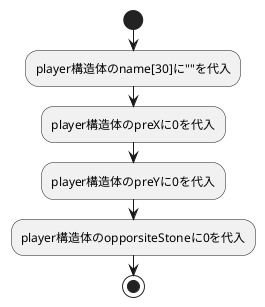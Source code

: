 @startuml initPlayer
start
  :player構造体のname[30]に""を代入;
  :player構造体のpreXに0を代入;
  :player構造体のpreYに0を代入;
  :player構造体のopporsiteStoneに0を代入;
stop

@enduml